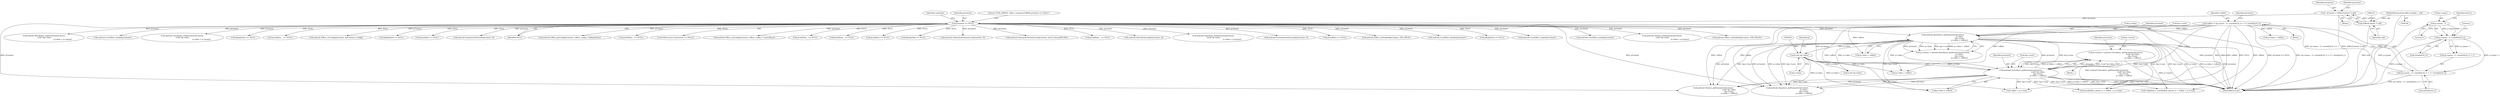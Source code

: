 digraph "0_Android_aeea52da00d210587fb3ed895de3d5f2e0264c88_4@integer" {
"1000429" [label="(Call,p->status = android::Virtualizer_getParameter(pContext,\n                                                               (void *)p->data,\n                                                               &p->vsize,\n                                                               p->data + voffset))"];
"1000433" [label="(Call,android::Virtualizer_getParameter(pContext,\n                                                               (void *)p->data,\n                                                               &p->vsize,\n                                                               p->data + voffset))"];
"1000408" [label="(Call,android::BassBoost_getParameter(pContext,\n                                                             p->data,\n                                                             &p->vsize,\n                                                             p->data + voffset))"];
"1000153" [label="(Call,pContext == NULL)"];
"1000118" [label="(Call,* pContext = (EffectContext *) self)"];
"1000120" [label="(Call,(EffectContext *) self)"];
"1000110" [label="(MethodParameterIn,effect_handle_t  self)"];
"1000382" [label="(Call,voffset = ((p->psize - 1) / sizeof(int32_t) + 1) * sizeof(int32_t))"];
"1000384" [label="(Call,((p->psize - 1) / sizeof(int32_t) + 1) * sizeof(int32_t))"];
"1000386" [label="(Call,(p->psize - 1) / sizeof(int32_t))"];
"1000387" [label="(Call,p->psize - 1)"];
"1000435" [label="(Call,(void *)p->data)"];
"1000385" [label="(Call,(p->psize - 1) / sizeof(int32_t) + 1)"];
"1000212" [label="(Call,android::VirtualizerSetStrength(pContext, 0))"];
"1000386" [label="(Call,(p->psize - 1) / sizeof(int32_t))"];
"1000487" [label="(Call,(void *)p->data)"];
"1000695" [label="(Call,pCmdData == NULL)"];
"1000118" [label="(Call,* pContext = (EffectContext *) self)"];
"1000460" [label="(Call,android::Equalizer_getParameter(pContext,\n                                                             p->data,\n                                                             &p->vsize,\n                                                             p->data + voffset))"];
"1000404" [label="(Call,p->status = android::BassBoost_getParameter(pContext,\n                                                             p->data,\n                                                             &p->vsize,\n                                                             p->data + voffset))"];
"1000410" [label="(Call,p->data)"];
"1000843" [label="(Call,android::Effect_setEnabled(pContext, LVM_TRUE))"];
"1000950" [label="(Call,android::LvmEffect_disable(pContext))"];
"1000850" [label="(Call,pReplyData == NULL)"];
"1000982" [label="(Call,android::LvmEffect_enable(pContext))"];
"1000116" [label="(Block,)"];
"1000154" [label="(Identifier,pContext)"];
"1001068" [label="(Call,android::LvmEffect_enable(pContext))"];
"1000800" [label="(Call,android::Volume_setParameter(pContext,\n (void *)p->data,\n                                                                 p->data + p->psize))"];
"1000873" [label="(Call,android::Effect_setEnabled(pContext, LVM_FALSE))"];
"1000395" [label="(Call,sizeof(int32_t))"];
"1000581" [label="(Call,android::BassBoost_setParameter(pContext,\n (void *)p->data,\n                                                                    p->data + p->psize))"];
"1001036" [label="(Call,android::LvmEffect_disable(pContext))"];
"1000496" [label="(Call,p->data + voffset)"];
"1000120" [label="(Call,(EffectContext *) self)"];
"1000119" [label="(Identifier,pContext)"];
"1000672" [label="(Call,android::Virtualizer_setParameter(pContext,\n (void *)p->data,\n                                                                       p->data + p->psize))"];
"1000452" [label="(Identifier,pContext)"];
"1000433" [label="(Call,android::Virtualizer_getParameter(pContext,\n                                                               (void *)p->data,\n                                                               &p->vsize,\n                                                               p->data + voffset))"];
"1000168" [label="(Call,pReplyData == NULL)"];
"1000428" [label="(Block,)"];
"1000244" [label="(Call,pCmdData    == NULL)"];
"1000400" [label="(Identifier,pContext)"];
"1000383" [label="(Identifier,voffset)"];
"1000310" [label="(Call,android::Effect_setConfig(pContext, &pContext->config))"];
"1000318" [label="(Block,)"];
"1000285" [label="(Call,pReplyData == NULL)"];
"1000444" [label="(Call,p->data + voffset)"];
"1000387" [label="(Call,p->psize - 1)"];
"1001108" [label="(Call,pCmdData == NULL)"];
"1000437" [label="(Call,p->data)"];
"1000122" [label="(Identifier,self)"];
"1000222" [label="(Call,android::EqualizerSetPreset(pContext, 0))"];
"1000155" [label="(Identifier,NULL)"];
"1000303" [label="(Call,android::Effect_getConfig(pContext, (effect_config_t *)pReplyData))"];
"1000604" [label="(Call,pCmdData   == NULL)"];
"1000485" [label="(Call,android::Volume_getParameter(pContext,\n                                                          (void *)p->data,\n                                                          &p->vsize,\n                                                          p->data + voffset))"];
"1000110" [label="(MethodParameterIn,effect_handle_t  self)"];
"1000409" [label="(Identifier,pContext)"];
"1000393" [label="(Identifier,int32_t)"];
"1000153" [label="(Call,pContext == NULL)"];
"1000127" [label="(Identifier,pContext)"];
"1000507" [label="(Call,voffset + p->vsize)"];
"1001260" [label="(MethodReturn,int)"];
"1000408" [label="(Call,android::BassBoost_getParameter(pContext,\n                                                             p->data,\n                                                             &p->vsize,\n                                                             p->data + voffset))"];
"1000152" [label="(ControlStructure,if (pContext == NULL))"];
"1000276" [label="(Call,android::Effect_setConfig(pContext, (effect_config_t *) pCmdData))"];
"1000524" [label="(Call,pCmdData   == NULL)"];
"1000417" [label="(Call,p->data + voffset)"];
"1000394" [label="(Literal,1)"];
"1000158" [label="(Literal,\"\tLVM_ERROR : Effect_command ERROR pContext == NULL\")"];
"1000384" [label="(Call,((p->psize - 1) / sizeof(int32_t) + 1) * sizeof(int32_t))"];
"1000759" [label="(Call,pCmdData   == NULL)"];
"1000392" [label="(Call,sizeof(int32_t))"];
"1000327" [label="(Call,pCmdData == NULL)"];
"1000388" [label="(Call,p->psize)"];
"1000382" [label="(Call,voffset = ((p->psize - 1) / sizeof(int32_t) + 1) * sizeof(int32_t))"];
"1000413" [label="(Call,&p->vsize)"];
"1000504" [label="(Call,sizeof(effect_param_t) + voffset + p->vsize)"];
"1000820" [label="(Call,pReplyData == NULL)"];
"1000391" [label="(Literal,1)"];
"1000501" [label="(Call,*replySize = sizeof(effect_param_t) + voffset + p->vsize)"];
"1000237" [label="(Call,android::VolumeSetVolumeLevel(pContext, 0))"];
"1001200" [label="(Call,android::VolumeSetVolumeLevel(pContext, (int16_t)(maxdB*100)))"];
"1000429" [label="(Call,p->status = android::Virtualizer_getParameter(pContext,\n                                                               (void *)p->data,\n                                                               &p->vsize,\n                                                               p->data + voffset))"];
"1000163" [label="(Identifier,cmdCode)"];
"1000882" [label="(Call,pCmdData   == NULL)"];
"1000202" [label="(Call,android::BassSetStrength(pContext, 0))"];
"1000434" [label="(Identifier,pContext)"];
"1000430" [label="(Call,p->status)"];
"1000440" [label="(Call,&p->vsize)"];
"1000469" [label="(Call,p->data + voffset)"];
"1000736" [label="(Call,android::Equalizer_setParameter(pContext,\n (void *)p->data,\n                                                                     p->data + p->psize))"];
"1000442" [label="(Identifier,p)"];
"1000435" [label="(Call,(void *)p->data)"];
"1000429" -> "1000428"  [label="AST: "];
"1000429" -> "1000433"  [label="CFG: "];
"1000430" -> "1000429"  [label="AST: "];
"1000433" -> "1000429"  [label="AST: "];
"1000452" -> "1000429"  [label="CFG: "];
"1000429" -> "1001260"  [label="DDG: android::Virtualizer_getParameter(pContext,\n                                                               (void *)p->data,\n                                                               &p->vsize,\n                                                               p->data + voffset)"];
"1000429" -> "1001260"  [label="DDG: p->status"];
"1000433" -> "1000429"  [label="DDG: pContext"];
"1000433" -> "1000429"  [label="DDG: (void *)p->data"];
"1000433" -> "1000429"  [label="DDG: &p->vsize"];
"1000433" -> "1000429"  [label="DDG: p->data + voffset"];
"1000433" -> "1000444"  [label="CFG: "];
"1000434" -> "1000433"  [label="AST: "];
"1000435" -> "1000433"  [label="AST: "];
"1000440" -> "1000433"  [label="AST: "];
"1000444" -> "1000433"  [label="AST: "];
"1000433" -> "1001260"  [label="DDG: &p->vsize"];
"1000433" -> "1001260"  [label="DDG: pContext"];
"1000433" -> "1001260"  [label="DDG: (void *)p->data"];
"1000433" -> "1001260"  [label="DDG: p->data + voffset"];
"1000408" -> "1000433"  [label="DDG: pContext"];
"1000408" -> "1000433"  [label="DDG: &p->vsize"];
"1000153" -> "1000433"  [label="DDG: pContext"];
"1000435" -> "1000433"  [label="DDG: p->data"];
"1000382" -> "1000433"  [label="DDG: voffset"];
"1000433" -> "1000460"  [label="DDG: pContext"];
"1000433" -> "1000460"  [label="DDG: &p->vsize"];
"1000433" -> "1000485"  [label="DDG: pContext"];
"1000433" -> "1000485"  [label="DDG: &p->vsize"];
"1000433" -> "1000501"  [label="DDG: &p->vsize"];
"1000433" -> "1000504"  [label="DDG: &p->vsize"];
"1000433" -> "1000507"  [label="DDG: &p->vsize"];
"1000408" -> "1000404"  [label="AST: "];
"1000408" -> "1000417"  [label="CFG: "];
"1000409" -> "1000408"  [label="AST: "];
"1000410" -> "1000408"  [label="AST: "];
"1000413" -> "1000408"  [label="AST: "];
"1000417" -> "1000408"  [label="AST: "];
"1000404" -> "1000408"  [label="CFG: "];
"1000408" -> "1001260"  [label="DDG: pContext"];
"1000408" -> "1001260"  [label="DDG: &p->vsize"];
"1000408" -> "1001260"  [label="DDG: p->data"];
"1000408" -> "1001260"  [label="DDG: p->data + voffset"];
"1000408" -> "1000404"  [label="DDG: pContext"];
"1000408" -> "1000404"  [label="DDG: p->data"];
"1000408" -> "1000404"  [label="DDG: &p->vsize"];
"1000408" -> "1000404"  [label="DDG: p->data + voffset"];
"1000153" -> "1000408"  [label="DDG: pContext"];
"1000382" -> "1000408"  [label="DDG: voffset"];
"1000408" -> "1000435"  [label="DDG: p->data"];
"1000408" -> "1000460"  [label="DDG: pContext"];
"1000408" -> "1000460"  [label="DDG: p->data"];
"1000408" -> "1000460"  [label="DDG: &p->vsize"];
"1000408" -> "1000469"  [label="DDG: p->data"];
"1000408" -> "1000485"  [label="DDG: pContext"];
"1000408" -> "1000485"  [label="DDG: &p->vsize"];
"1000408" -> "1000487"  [label="DDG: p->data"];
"1000408" -> "1000501"  [label="DDG: &p->vsize"];
"1000408" -> "1000504"  [label="DDG: &p->vsize"];
"1000408" -> "1000507"  [label="DDG: &p->vsize"];
"1000153" -> "1000152"  [label="AST: "];
"1000153" -> "1000155"  [label="CFG: "];
"1000154" -> "1000153"  [label="AST: "];
"1000155" -> "1000153"  [label="AST: "];
"1000158" -> "1000153"  [label="CFG: "];
"1000163" -> "1000153"  [label="CFG: "];
"1000153" -> "1001260"  [label="DDG: NULL"];
"1000153" -> "1001260"  [label="DDG: pContext == NULL"];
"1000153" -> "1001260"  [label="DDG: pContext"];
"1000118" -> "1000153"  [label="DDG: pContext"];
"1000153" -> "1000168"  [label="DDG: NULL"];
"1000153" -> "1000202"  [label="DDG: pContext"];
"1000153" -> "1000212"  [label="DDG: pContext"];
"1000153" -> "1000222"  [label="DDG: pContext"];
"1000153" -> "1000237"  [label="DDG: pContext"];
"1000153" -> "1000244"  [label="DDG: NULL"];
"1000153" -> "1000276"  [label="DDG: pContext"];
"1000153" -> "1000285"  [label="DDG: NULL"];
"1000153" -> "1000303"  [label="DDG: pContext"];
"1000153" -> "1000310"  [label="DDG: pContext"];
"1000153" -> "1000327"  [label="DDG: NULL"];
"1000153" -> "1000460"  [label="DDG: pContext"];
"1000153" -> "1000485"  [label="DDG: pContext"];
"1000153" -> "1000524"  [label="DDG: NULL"];
"1000153" -> "1000581"  [label="DDG: pContext"];
"1000153" -> "1000604"  [label="DDG: NULL"];
"1000153" -> "1000672"  [label="DDG: pContext"];
"1000153" -> "1000695"  [label="DDG: NULL"];
"1000153" -> "1000736"  [label="DDG: pContext"];
"1000153" -> "1000759"  [label="DDG: NULL"];
"1000153" -> "1000800"  [label="DDG: pContext"];
"1000153" -> "1000820"  [label="DDG: NULL"];
"1000153" -> "1000843"  [label="DDG: pContext"];
"1000153" -> "1000850"  [label="DDG: NULL"];
"1000153" -> "1000873"  [label="DDG: pContext"];
"1000153" -> "1000882"  [label="DDG: NULL"];
"1000153" -> "1000950"  [label="DDG: pContext"];
"1000153" -> "1000982"  [label="DDG: pContext"];
"1000153" -> "1001036"  [label="DDG: pContext"];
"1000153" -> "1001068"  [label="DDG: pContext"];
"1000153" -> "1001108"  [label="DDG: NULL"];
"1000153" -> "1001200"  [label="DDG: pContext"];
"1000118" -> "1000116"  [label="AST: "];
"1000118" -> "1000120"  [label="CFG: "];
"1000119" -> "1000118"  [label="AST: "];
"1000120" -> "1000118"  [label="AST: "];
"1000127" -> "1000118"  [label="CFG: "];
"1000118" -> "1001260"  [label="DDG: (EffectContext *) self"];
"1000120" -> "1000118"  [label="DDG: self"];
"1000120" -> "1000122"  [label="CFG: "];
"1000121" -> "1000120"  [label="AST: "];
"1000122" -> "1000120"  [label="AST: "];
"1000120" -> "1001260"  [label="DDG: self"];
"1000110" -> "1000120"  [label="DDG: self"];
"1000110" -> "1000109"  [label="AST: "];
"1000110" -> "1001260"  [label="DDG: self"];
"1000382" -> "1000318"  [label="AST: "];
"1000382" -> "1000384"  [label="CFG: "];
"1000383" -> "1000382"  [label="AST: "];
"1000384" -> "1000382"  [label="AST: "];
"1000400" -> "1000382"  [label="CFG: "];
"1000382" -> "1001260"  [label="DDG: ((p->psize - 1) / sizeof(int32_t) + 1) * sizeof(int32_t)"];
"1000384" -> "1000382"  [label="DDG: (p->psize - 1) / sizeof(int32_t) + 1"];
"1000382" -> "1000417"  [label="DDG: voffset"];
"1000382" -> "1000444"  [label="DDG: voffset"];
"1000382" -> "1000460"  [label="DDG: voffset"];
"1000382" -> "1000469"  [label="DDG: voffset"];
"1000382" -> "1000485"  [label="DDG: voffset"];
"1000382" -> "1000496"  [label="DDG: voffset"];
"1000382" -> "1000501"  [label="DDG: voffset"];
"1000382" -> "1000504"  [label="DDG: voffset"];
"1000382" -> "1000507"  [label="DDG: voffset"];
"1000384" -> "1000395"  [label="CFG: "];
"1000385" -> "1000384"  [label="AST: "];
"1000395" -> "1000384"  [label="AST: "];
"1000384" -> "1001260"  [label="DDG: (p->psize - 1) / sizeof(int32_t) + 1"];
"1000386" -> "1000384"  [label="DDG: p->psize - 1"];
"1000386" -> "1000385"  [label="AST: "];
"1000386" -> "1000392"  [label="CFG: "];
"1000387" -> "1000386"  [label="AST: "];
"1000392" -> "1000386"  [label="AST: "];
"1000394" -> "1000386"  [label="CFG: "];
"1000386" -> "1001260"  [label="DDG: p->psize - 1"];
"1000386" -> "1000385"  [label="DDG: p->psize - 1"];
"1000387" -> "1000386"  [label="DDG: p->psize"];
"1000387" -> "1000386"  [label="DDG: 1"];
"1000387" -> "1000391"  [label="CFG: "];
"1000388" -> "1000387"  [label="AST: "];
"1000391" -> "1000387"  [label="AST: "];
"1000393" -> "1000387"  [label="CFG: "];
"1000387" -> "1001260"  [label="DDG: p->psize"];
"1000435" -> "1000437"  [label="CFG: "];
"1000436" -> "1000435"  [label="AST: "];
"1000437" -> "1000435"  [label="AST: "];
"1000442" -> "1000435"  [label="CFG: "];
"1000435" -> "1000444"  [label="DDG: p->data"];
"1000435" -> "1000460"  [label="DDG: p->data"];
"1000435" -> "1000469"  [label="DDG: p->data"];
"1000435" -> "1000487"  [label="DDG: p->data"];
}
